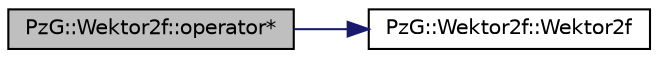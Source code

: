digraph "PzG::Wektor2f::operator*"
{
 // LATEX_PDF_SIZE
  edge [fontname="Helvetica",fontsize="10",labelfontname="Helvetica",labelfontsize="10"];
  node [fontname="Helvetica",fontsize="10",shape=record];
  rankdir="LR";
  Node1 [label="PzG::Wektor2f::operator*",height=0.2,width=0.4,color="black", fillcolor="grey75", style="filled", fontcolor="black",tooltip="Mnożenie przez liczbę współrzędnych wektora."];
  Node1 -> Node2 [color="midnightblue",fontsize="10",style="solid",fontname="Helvetica"];
  Node2 [label="PzG::Wektor2f::Wektor2f",height=0.2,width=0.4,color="black", fillcolor="white", style="filled",URL="$class_pz_g_1_1_wektor2f.html#aaf43bbf70756e10f07a79a4746f090eb",tooltip="Inicjalizuje współrzędne wektora wartościami 0."];
}
